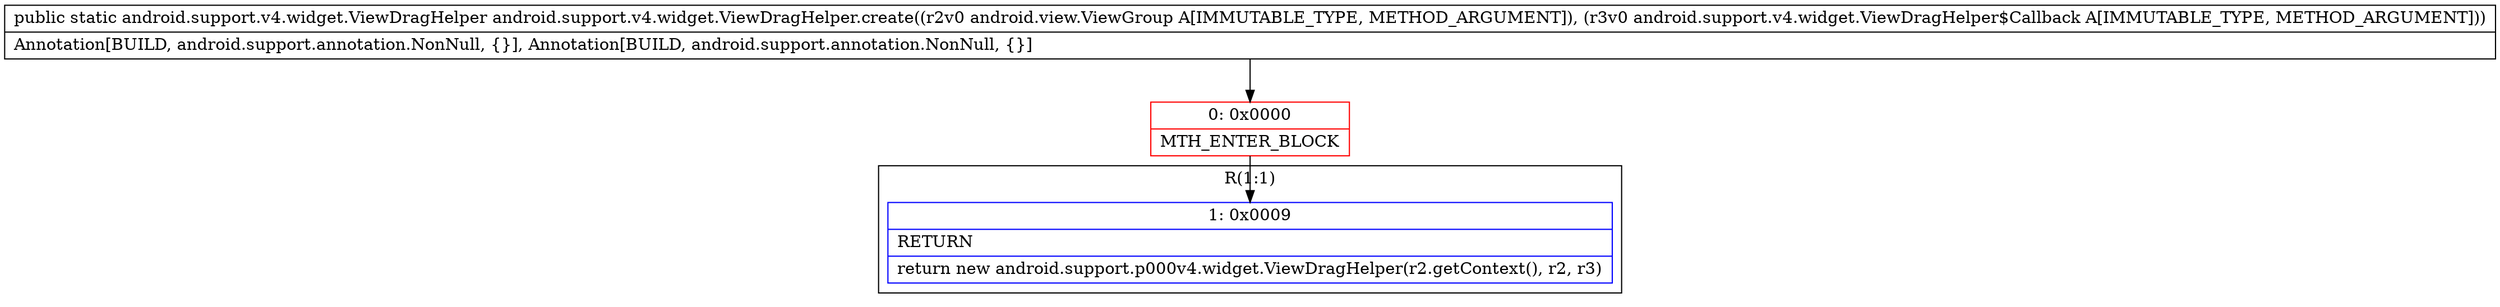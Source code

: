 digraph "CFG forandroid.support.v4.widget.ViewDragHelper.create(Landroid\/view\/ViewGroup;Landroid\/support\/v4\/widget\/ViewDragHelper$Callback;)Landroid\/support\/v4\/widget\/ViewDragHelper;" {
subgraph cluster_Region_1207431266 {
label = "R(1:1)";
node [shape=record,color=blue];
Node_1 [shape=record,label="{1\:\ 0x0009|RETURN\l|return new android.support.p000v4.widget.ViewDragHelper(r2.getContext(), r2, r3)\l}"];
}
Node_0 [shape=record,color=red,label="{0\:\ 0x0000|MTH_ENTER_BLOCK\l}"];
MethodNode[shape=record,label="{public static android.support.v4.widget.ViewDragHelper android.support.v4.widget.ViewDragHelper.create((r2v0 android.view.ViewGroup A[IMMUTABLE_TYPE, METHOD_ARGUMENT]), (r3v0 android.support.v4.widget.ViewDragHelper$Callback A[IMMUTABLE_TYPE, METHOD_ARGUMENT]))  | Annotation[BUILD, android.support.annotation.NonNull, \{\}], Annotation[BUILD, android.support.annotation.NonNull, \{\}]\l}"];
MethodNode -> Node_0;
Node_0 -> Node_1;
}

